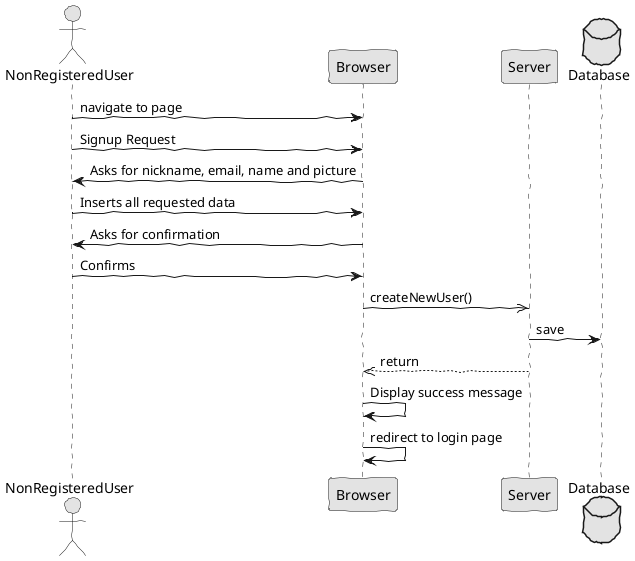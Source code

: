 @startuml analysis1
skinparam handwritten true
skinparam monochrome true
skinparam packageStyle rect
skinparam defaultFontName FG Virgil
skinparam shadowing false

actor NonRegisteredUser

NonRegisteredUser -> Browser : navigate to page
NonRegisteredUser -> Browser : Signup Request

Browser -> NonRegisteredUser : Asks for nickname, email, name and picture
NonRegisteredUser -> Browser : Inserts all requested data

Browser -> NonRegisteredUser : Asks for confirmation
NonRegisteredUser -> Browser : Confirms

Browser ->> Server : createNewUser()

database Database 

Server -> Database : save
Server -->> Browser : return

Browser -> Browser : Display success message
Browser -> Browser : redirect to login page
@enduml